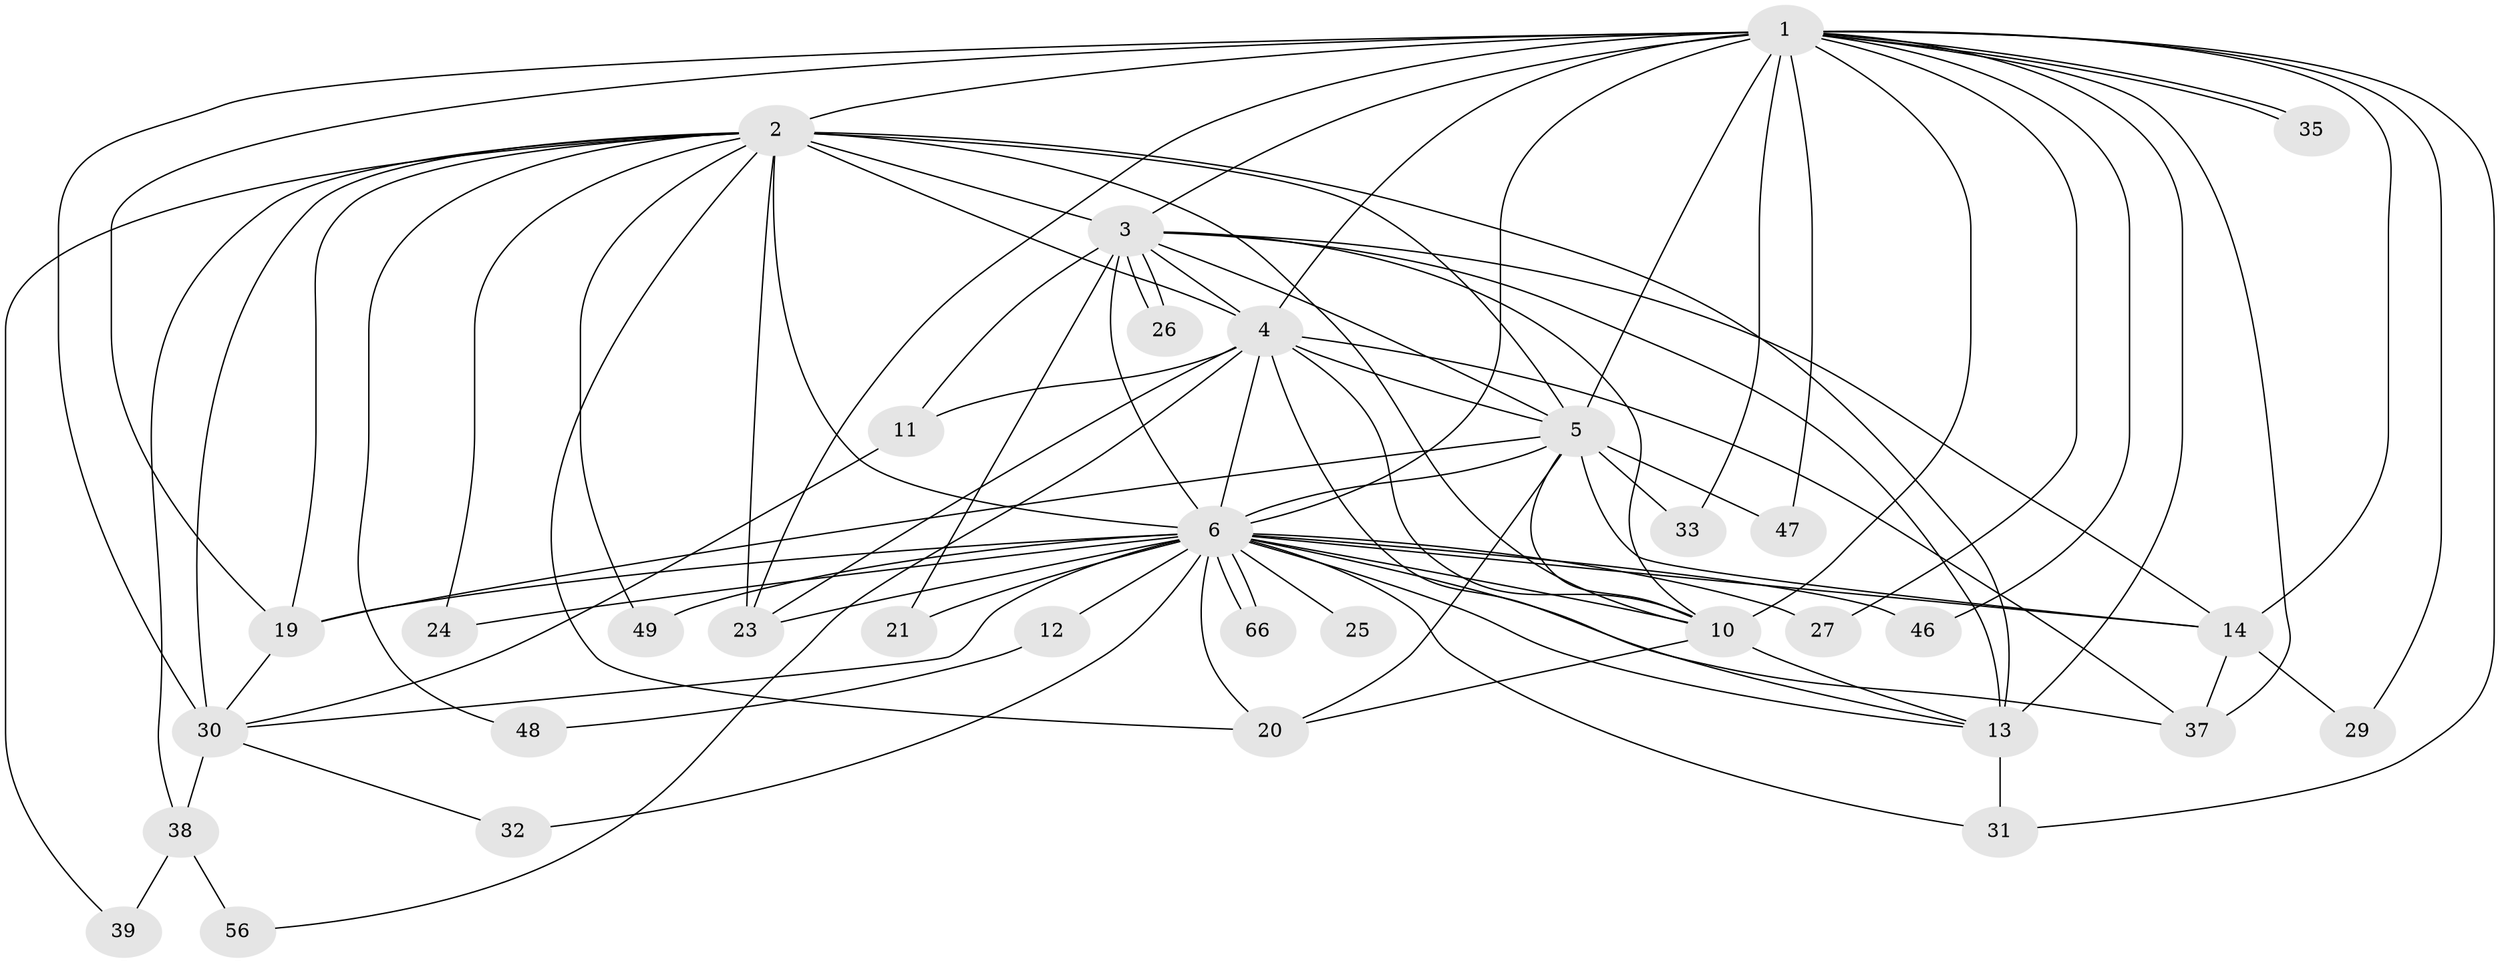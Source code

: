 // original degree distribution, {26: 0.014492753623188406, 24: 0.014492753623188406, 16: 0.043478260869565216, 15: 0.028985507246376812, 17: 0.014492753623188406, 18: 0.014492753623188406, 13: 0.014492753623188406, 3: 0.11594202898550725, 6: 0.014492753623188406, 4: 0.07246376811594203, 2: 0.6231884057971014, 5: 0.014492753623188406, 9: 0.014492753623188406}
// Generated by graph-tools (version 1.1) at 2025/13/03/09/25 04:13:44]
// undirected, 34 vertices, 91 edges
graph export_dot {
graph [start="1"]
  node [color=gray90,style=filled];
  1;
  2;
  3;
  4;
  5;
  6 [super="+15+7"];
  10 [super="+51+53+44"];
  11;
  12;
  13 [super="+59+57+28"];
  14 [super="+17+16"];
  19 [super="+36"];
  20 [super="+43"];
  21;
  23 [super="+63+55"];
  24;
  25;
  26;
  27;
  29;
  30 [super="+40+58+65+41"];
  31;
  32;
  33;
  35;
  37 [super="+50"];
  38;
  39;
  46;
  47;
  48;
  49;
  56;
  66;
  1 -- 2;
  1 -- 3;
  1 -- 4;
  1 -- 5;
  1 -- 6 [weight=5];
  1 -- 10 [weight=2];
  1 -- 19;
  1 -- 27;
  1 -- 29;
  1 -- 31;
  1 -- 33;
  1 -- 35;
  1 -- 35;
  1 -- 46;
  1 -- 47;
  1 -- 13 [weight=2];
  1 -- 30;
  1 -- 23;
  1 -- 14;
  1 -- 37;
  2 -- 3;
  2 -- 4;
  2 -- 5;
  2 -- 6 [weight=6];
  2 -- 10 [weight=2];
  2 -- 13;
  2 -- 20;
  2 -- 23;
  2 -- 24;
  2 -- 30 [weight=3];
  2 -- 38;
  2 -- 39;
  2 -- 48;
  2 -- 49;
  2 -- 19;
  3 -- 4;
  3 -- 5;
  3 -- 6 [weight=5];
  3 -- 10;
  3 -- 11;
  3 -- 13;
  3 -- 14;
  3 -- 21;
  3 -- 26;
  3 -- 26;
  4 -- 5;
  4 -- 6 [weight=4];
  4 -- 10 [weight=2];
  4 -- 11;
  4 -- 37;
  4 -- 56;
  4 -- 23;
  4 -- 13;
  5 -- 6 [weight=5];
  5 -- 10;
  5 -- 14;
  5 -- 19;
  5 -- 20;
  5 -- 33;
  5 -- 47;
  6 -- 10 [weight=4];
  6 -- 23;
  6 -- 25 [weight=2];
  6 -- 32;
  6 -- 66;
  6 -- 66;
  6 -- 14;
  6 -- 12 [weight=2];
  6 -- 13;
  6 -- 19;
  6 -- 20;
  6 -- 21;
  6 -- 24;
  6 -- 27;
  6 -- 30;
  6 -- 31;
  6 -- 37;
  6 -- 46;
  6 -- 49;
  10 -- 20;
  10 -- 13;
  11 -- 30;
  12 -- 48;
  13 -- 31;
  14 -- 29;
  14 -- 37;
  19 -- 30;
  30 -- 32;
  30 -- 38;
  38 -- 39;
  38 -- 56;
}
